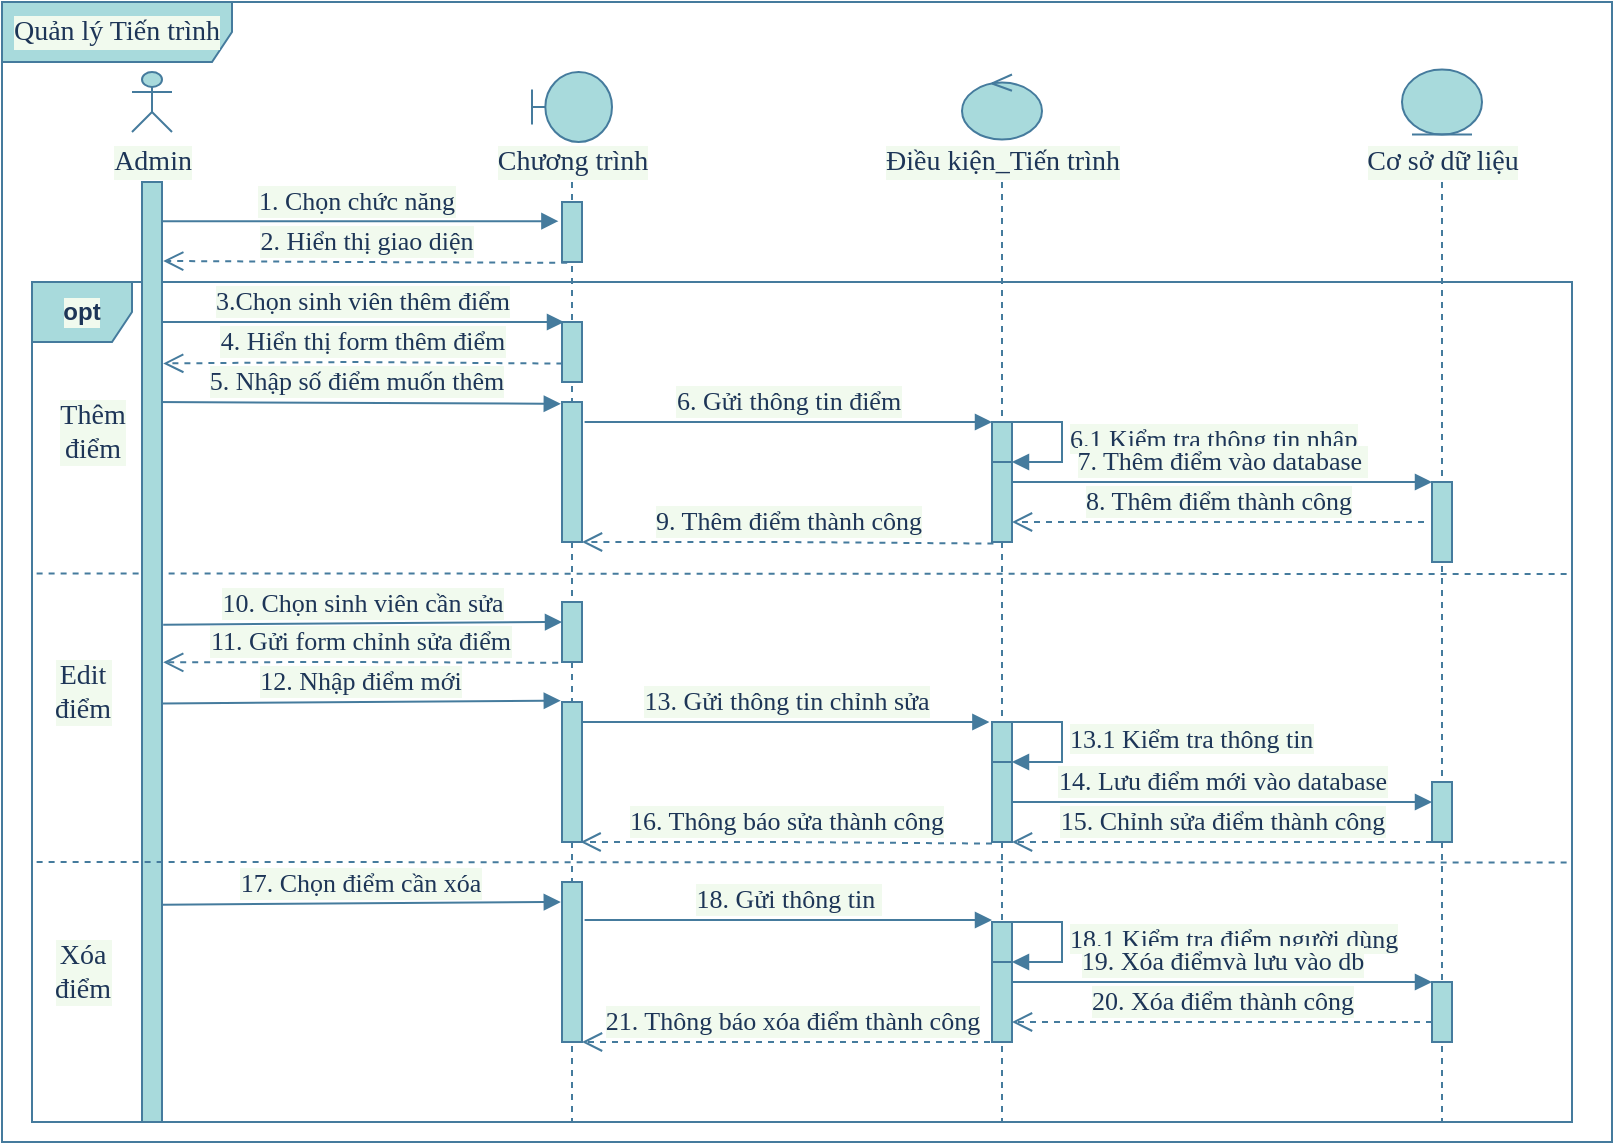 <mxfile version="16.5.6" type="device"><diagram id="BL0GEaHk0kpFHW5b39tq" name="Page-1"><mxGraphModel dx="1038" dy="532" grid="1" gridSize="10" guides="1" tooltips="1" connect="1" arrows="1" fold="1" page="1" pageScale="1" pageWidth="850" pageHeight="1100" background="none" math="0" shadow="0"><root><mxCell id="0"/><mxCell id="1" parent="0"/><mxCell id="rDGWIjqveOHpRHsCvGuR-4" value="&lt;font style=&quot;font-size: 14px&quot; face=&quot;Times New Roman&quot;&gt;Quản lý Tiến trình&lt;/font&gt;" style="shape=umlFrame;whiteSpace=wrap;html=1;width=115;height=30;rounded=0;labelBackgroundColor=#F1FAEE;fillColor=#A8DADC;strokeColor=#457B9D;fontColor=#1D3557;" parent="1" vertex="1"><mxGeometry x="25" y="10" width="805" height="570" as="geometry"/></mxCell><mxCell id="rDGWIjqveOHpRHsCvGuR-5" value="&lt;font style=&quot;font-size: 14px&quot;&gt;Admin&lt;/font&gt;" style="shape=umlActor;verticalLabelPosition=bottom;verticalAlign=top;html=1;fontFamily=Times New Roman;fontSize=13;rounded=0;labelBackgroundColor=#F1FAEE;fillColor=#A8DADC;strokeColor=#457B9D;fontColor=#1D3557;" parent="1" vertex="1"><mxGeometry x="90" y="45" width="20" height="30" as="geometry"/></mxCell><mxCell id="rDGWIjqveOHpRHsCvGuR-11" value="&lt;b&gt;opt&lt;/b&gt;" style="shape=umlFrame;whiteSpace=wrap;html=1;width=50;height=30;rounded=0;labelBackgroundColor=#F1FAEE;fillColor=#A8DADC;strokeColor=#457B9D;fontColor=#1D3557;" parent="1" vertex="1"><mxGeometry x="40" y="150" width="770" height="420" as="geometry"/></mxCell><mxCell id="rDGWIjqveOHpRHsCvGuR-12" value="" style="shape=umlBoundary;whiteSpace=wrap;html=1;fontFamily=Times New Roman;fontSize=13;rounded=0;labelBackgroundColor=#F1FAEE;fillColor=#A8DADC;strokeColor=#457B9D;fontColor=#1D3557;" parent="1" vertex="1"><mxGeometry x="290" y="45" width="40" height="35" as="geometry"/></mxCell><mxCell id="rDGWIjqveOHpRHsCvGuR-13" value="" style="ellipse;shape=umlControl;whiteSpace=wrap;html=1;fontFamily=Times New Roman;fontSize=13;rounded=0;labelBackgroundColor=#F1FAEE;fillColor=#A8DADC;strokeColor=#457B9D;fontColor=#1D3557;" parent="1" vertex="1"><mxGeometry x="505" y="46.25" width="40" height="32.5" as="geometry"/></mxCell><mxCell id="rDGWIjqveOHpRHsCvGuR-14" value="" style="ellipse;shape=umlEntity;whiteSpace=wrap;html=1;fontFamily=Times New Roman;fontSize=13;rounded=0;labelBackgroundColor=#F1FAEE;fillColor=#A8DADC;strokeColor=#457B9D;fontColor=#1D3557;" parent="1" vertex="1"><mxGeometry x="725" y="43.75" width="40" height="32.5" as="geometry"/></mxCell><mxCell id="rDGWIjqveOHpRHsCvGuR-17" value="" style="shape=umlLifeline;perimeter=lifelinePerimeter;whiteSpace=wrap;html=1;container=1;collapsible=0;recursiveResize=0;outlineConnect=0;size=0;rounded=0;labelBackgroundColor=#F1FAEE;fillColor=#A8DADC;strokeColor=#457B9D;fontColor=#1D3557;" parent="1" vertex="1"><mxGeometry x="95" y="100" width="10" height="470" as="geometry"/></mxCell><mxCell id="rDGWIjqveOHpRHsCvGuR-18" value="" style="shape=umlLifeline;perimeter=lifelinePerimeter;whiteSpace=wrap;html=1;container=1;collapsible=0;recursiveResize=0;outlineConnect=0;size=0;rounded=0;labelBackgroundColor=#F1FAEE;fillColor=#A8DADC;strokeColor=#457B9D;fontColor=#1D3557;" parent="1" vertex="1"><mxGeometry x="305" y="100" width="10" height="470" as="geometry"/></mxCell><mxCell id="rDGWIjqveOHpRHsCvGuR-25" value="" style="html=1;points=[];perimeter=orthogonalPerimeter;fontSize=13;fontFamily=Times New Roman;rounded=0;labelBackgroundColor=#F1FAEE;fillColor=#A8DADC;strokeColor=#457B9D;fontColor=#1D3557;" parent="rDGWIjqveOHpRHsCvGuR-18" vertex="1"><mxGeometry y="10" width="10" height="30" as="geometry"/></mxCell><mxCell id="rDGWIjqveOHpRHsCvGuR-30" value="" style="html=1;points=[];perimeter=orthogonalPerimeter;fontSize=13;fontFamily=Times New Roman;rounded=0;labelBackgroundColor=#F1FAEE;fillColor=#A8DADC;strokeColor=#457B9D;fontColor=#1D3557;" parent="rDGWIjqveOHpRHsCvGuR-18" vertex="1"><mxGeometry y="70" width="10" height="30" as="geometry"/></mxCell><mxCell id="rDGWIjqveOHpRHsCvGuR-35" value="" style="html=1;points=[];perimeter=orthogonalPerimeter;fontSize=13;fontFamily=Times New Roman;rounded=0;labelBackgroundColor=#F1FAEE;fillColor=#A8DADC;strokeColor=#457B9D;fontColor=#1D3557;" parent="rDGWIjqveOHpRHsCvGuR-18" vertex="1"><mxGeometry y="110" width="10" height="70" as="geometry"/></mxCell><mxCell id="rDGWIjqveOHpRHsCvGuR-52" value="" style="html=1;points=[];perimeter=orthogonalPerimeter;fontSize=13;fontFamily=Times New Roman;rounded=0;labelBackgroundColor=#F1FAEE;fillColor=#A8DADC;strokeColor=#457B9D;fontColor=#1D3557;" parent="rDGWIjqveOHpRHsCvGuR-18" vertex="1"><mxGeometry y="210" width="10" height="30" as="geometry"/></mxCell><mxCell id="rDGWIjqveOHpRHsCvGuR-57" value="" style="html=1;points=[];perimeter=orthogonalPerimeter;fontSize=13;fontFamily=Times New Roman;rounded=0;labelBackgroundColor=#F1FAEE;fillColor=#A8DADC;strokeColor=#457B9D;fontColor=#1D3557;" parent="rDGWIjqveOHpRHsCvGuR-18" vertex="1"><mxGeometry y="260" width="10" height="70" as="geometry"/></mxCell><mxCell id="rDGWIjqveOHpRHsCvGuR-73" value="" style="html=1;points=[];perimeter=orthogonalPerimeter;fontSize=13;fontFamily=Times New Roman;rounded=0;labelBackgroundColor=#F1FAEE;fillColor=#A8DADC;strokeColor=#457B9D;fontColor=#1D3557;" parent="rDGWIjqveOHpRHsCvGuR-18" vertex="1"><mxGeometry y="350" width="10" height="80" as="geometry"/></mxCell><mxCell id="rDGWIjqveOHpRHsCvGuR-20" value="" style="shape=umlLifeline;perimeter=lifelinePerimeter;whiteSpace=wrap;html=1;container=1;collapsible=0;recursiveResize=0;outlineConnect=0;size=0;rounded=0;labelBackgroundColor=#F1FAEE;fillColor=#A8DADC;strokeColor=#457B9D;fontColor=#1D3557;" parent="1" vertex="1"><mxGeometry x="520" y="100" width="10" height="470" as="geometry"/></mxCell><mxCell id="rDGWIjqveOHpRHsCvGuR-36" value="" style="html=1;points=[];perimeter=orthogonalPerimeter;fontSize=13;fontFamily=Times New Roman;rounded=0;labelBackgroundColor=#F1FAEE;fillColor=#A8DADC;strokeColor=#457B9D;fontColor=#1D3557;" parent="rDGWIjqveOHpRHsCvGuR-20" vertex="1"><mxGeometry y="120" width="10" height="50" as="geometry"/></mxCell><mxCell id="rDGWIjqveOHpRHsCvGuR-41" value="" style="html=1;points=[];perimeter=orthogonalPerimeter;fontSize=13;fontFamily=Times New Roman;rounded=0;labelBackgroundColor=#F1FAEE;fillColor=#A8DADC;strokeColor=#457B9D;fontColor=#1D3557;" parent="rDGWIjqveOHpRHsCvGuR-20" vertex="1"><mxGeometry y="140" width="10" height="40" as="geometry"/></mxCell><mxCell id="rDGWIjqveOHpRHsCvGuR-42" value="6.1 Kiểm tra thông tin nhập" style="edgeStyle=orthogonalEdgeStyle;html=1;align=left;spacingLeft=2;endArrow=block;rounded=0;entryX=1;entryY=0;fontSize=13;fontFamily=Times New Roman;fontColor=#1D3557;labelBackgroundColor=#F1FAEE;strokeColor=#457B9D;" parent="rDGWIjqveOHpRHsCvGuR-20" target="rDGWIjqveOHpRHsCvGuR-41" edge="1"><mxGeometry relative="1" as="geometry"><mxPoint x="5" y="120" as="sourcePoint"/><Array as="points"><mxPoint x="35" y="120"/></Array></mxGeometry></mxCell><mxCell id="rDGWIjqveOHpRHsCvGuR-61" value="" style="html=1;points=[];perimeter=orthogonalPerimeter;fontSize=13;fontFamily=Times New Roman;rounded=0;labelBackgroundColor=#F1FAEE;fillColor=#A8DADC;strokeColor=#457B9D;fontColor=#1D3557;" parent="rDGWIjqveOHpRHsCvGuR-20" vertex="1"><mxGeometry y="270" width="10" height="50" as="geometry"/></mxCell><mxCell id="rDGWIjqveOHpRHsCvGuR-64" value="" style="html=1;points=[];perimeter=orthogonalPerimeter;fontFamily=Times New Roman;fontSize=13;rounded=0;labelBackgroundColor=#F1FAEE;fillColor=#A8DADC;strokeColor=#457B9D;fontColor=#1D3557;" parent="rDGWIjqveOHpRHsCvGuR-20" vertex="1"><mxGeometry y="290" width="10" height="40" as="geometry"/></mxCell><mxCell id="rDGWIjqveOHpRHsCvGuR-65" value="13.1 Kiểm tra thông tin" style="edgeStyle=orthogonalEdgeStyle;html=1;align=left;spacingLeft=2;endArrow=block;rounded=0;entryX=1;entryY=0;fontFamily=Times New Roman;fontSize=13;fontColor=#1D3557;labelBackgroundColor=#F1FAEE;strokeColor=#457B9D;" parent="rDGWIjqveOHpRHsCvGuR-20" target="rDGWIjqveOHpRHsCvGuR-64" edge="1"><mxGeometry relative="1" as="geometry"><mxPoint x="5" y="270" as="sourcePoint"/><Array as="points"><mxPoint x="35" y="270"/></Array></mxGeometry></mxCell><mxCell id="rDGWIjqveOHpRHsCvGuR-75" value="" style="html=1;points=[];perimeter=orthogonalPerimeter;fontSize=13;fontFamily=Times New Roman;rounded=0;labelBackgroundColor=#F1FAEE;fillColor=#A8DADC;strokeColor=#457B9D;fontColor=#1D3557;" parent="rDGWIjqveOHpRHsCvGuR-20" vertex="1"><mxGeometry y="370" width="10" height="50" as="geometry"/></mxCell><mxCell id="rDGWIjqveOHpRHsCvGuR-77" value="" style="html=1;points=[];perimeter=orthogonalPerimeter;fontFamily=Times New Roman;fontSize=13;rounded=0;labelBackgroundColor=#F1FAEE;fillColor=#A8DADC;strokeColor=#457B9D;fontColor=#1D3557;" parent="rDGWIjqveOHpRHsCvGuR-20" vertex="1"><mxGeometry y="390" width="10" height="40" as="geometry"/></mxCell><mxCell id="rDGWIjqveOHpRHsCvGuR-78" value="18.1 Kiểm tra điểm người dùng" style="edgeStyle=orthogonalEdgeStyle;html=1;align=left;spacingLeft=2;endArrow=block;rounded=0;entryX=1;entryY=0;fontFamily=Times New Roman;fontSize=13;fontColor=#1D3557;labelBackgroundColor=#F1FAEE;strokeColor=#457B9D;" parent="rDGWIjqveOHpRHsCvGuR-20" target="rDGWIjqveOHpRHsCvGuR-77" edge="1"><mxGeometry relative="1" as="geometry"><mxPoint x="5" y="370" as="sourcePoint"/><Array as="points"><mxPoint x="35" y="370"/></Array></mxGeometry></mxCell><mxCell id="rDGWIjqveOHpRHsCvGuR-21" value="" style="shape=umlLifeline;perimeter=lifelinePerimeter;whiteSpace=wrap;html=1;container=1;collapsible=0;recursiveResize=0;outlineConnect=0;size=0;rounded=0;labelBackgroundColor=#F1FAEE;fillColor=#A8DADC;strokeColor=#457B9D;fontColor=#1D3557;" parent="1" vertex="1"><mxGeometry x="740" y="100" width="10" height="470" as="geometry"/></mxCell><mxCell id="rDGWIjqveOHpRHsCvGuR-45" value="" style="html=1;points=[];perimeter=orthogonalPerimeter;fontSize=13;fontFamily=Times New Roman;rounded=0;labelBackgroundColor=#F1FAEE;fillColor=#A8DADC;strokeColor=#457B9D;fontColor=#1D3557;" parent="rDGWIjqveOHpRHsCvGuR-21" vertex="1"><mxGeometry y="150" width="10" height="40" as="geometry"/></mxCell><mxCell id="rDGWIjqveOHpRHsCvGuR-67" value="" style="html=1;points=[];perimeter=orthogonalPerimeter;fontSize=13;fontFamily=Times New Roman;rounded=0;labelBackgroundColor=#F1FAEE;fillColor=#A8DADC;strokeColor=#457B9D;fontColor=#1D3557;" parent="rDGWIjqveOHpRHsCvGuR-21" vertex="1"><mxGeometry y="300" width="10" height="30" as="geometry"/></mxCell><mxCell id="rDGWIjqveOHpRHsCvGuR-80" value="" style="html=1;points=[];perimeter=orthogonalPerimeter;fontSize=13;fontFamily=Times New Roman;rounded=0;labelBackgroundColor=#F1FAEE;fillColor=#A8DADC;strokeColor=#457B9D;fontColor=#1D3557;" parent="rDGWIjqveOHpRHsCvGuR-21" vertex="1"><mxGeometry y="400" width="10" height="30" as="geometry"/></mxCell><mxCell id="rDGWIjqveOHpRHsCvGuR-22" value="&lt;font style=&quot;font-size: 14px&quot;&gt;Chương trình&lt;/font&gt;" style="text;html=1;align=center;verticalAlign=middle;resizable=0;points=[];autosize=1;fontFamily=Times New Roman;fontSize=13;rounded=0;labelBackgroundColor=#F1FAEE;fontColor=#1D3557;" parent="1" vertex="1"><mxGeometry x="265" y="80" width="90" height="20" as="geometry"/></mxCell><mxCell id="rDGWIjqveOHpRHsCvGuR-23" value="&lt;font style=&quot;font-size: 14px&quot;&gt;Điều kiện_Tiến trình&lt;/font&gt;" style="text;html=1;align=center;verticalAlign=middle;resizable=0;points=[];autosize=1;fontFamily=Times New Roman;fontSize=13;rounded=0;labelBackgroundColor=#F1FAEE;fontColor=#1D3557;" parent="1" vertex="1"><mxGeometry x="460" y="80" width="130" height="20" as="geometry"/></mxCell><mxCell id="rDGWIjqveOHpRHsCvGuR-24" value="&lt;font style=&quot;font-size: 14px&quot;&gt;Cơ sở dữ liệu&lt;/font&gt;" style="text;html=1;align=center;verticalAlign=middle;resizable=0;points=[];autosize=1;fontFamily=Times New Roman;fontSize=13;rounded=0;labelBackgroundColor=#F1FAEE;fontColor=#1D3557;" parent="1" vertex="1"><mxGeometry x="700" y="80" width="90" height="20" as="geometry"/></mxCell><mxCell id="rDGWIjqveOHpRHsCvGuR-27" value="&lt;font style=&quot;font-size: 13px;&quot;&gt;1. Chọn chức năng&lt;/font&gt;" style="html=1;verticalAlign=bottom;endArrow=block;rounded=0;fontSize=13;entryX=-0.18;entryY=0.32;entryDx=0;entryDy=0;entryPerimeter=0;fontFamily=Times New Roman;fontColor=#1D3557;labelBackgroundColor=#F1FAEE;strokeColor=#457B9D;" parent="1" source="rDGWIjqveOHpRHsCvGuR-17" target="rDGWIjqveOHpRHsCvGuR-25" edge="1"><mxGeometry width="80" relative="1" as="geometry"><mxPoint x="205" y="120" as="sourcePoint"/><mxPoint x="285" y="120" as="targetPoint"/></mxGeometry></mxCell><mxCell id="rDGWIjqveOHpRHsCvGuR-29" value="&lt;font style=&quot;font-size: 13px;&quot;&gt;2. Hiển thị giao diện&lt;/font&gt;" style="html=1;verticalAlign=bottom;endArrow=open;dashed=1;endSize=8;rounded=0;fontSize=13;exitX=0.26;exitY=1.013;exitDx=0;exitDy=0;exitPerimeter=0;entryX=1.06;entryY=0.084;entryDx=0;entryDy=0;entryPerimeter=0;fontFamily=Times New Roman;fontColor=#1D3557;labelBackgroundColor=#F1FAEE;strokeColor=#457B9D;" parent="1" source="rDGWIjqveOHpRHsCvGuR-25" target="rDGWIjqveOHpRHsCvGuR-56" edge="1"><mxGeometry relative="1" as="geometry"><mxPoint x="285" y="140" as="sourcePoint"/><mxPoint x="110" y="140" as="targetPoint"/><Array as="points"><mxPoint x="200" y="140"/></Array></mxGeometry></mxCell><mxCell id="rDGWIjqveOHpRHsCvGuR-31" value="&lt;font style=&quot;font-size: 13px&quot;&gt;3.Chọn sinh viên thêm điểm&lt;/font&gt;" style="html=1;verticalAlign=bottom;endArrow=block;rounded=0;fontSize=13;entryX=0.1;entryY=0;entryDx=0;entryDy=0;entryPerimeter=0;exitX=0.98;exitY=0.149;exitDx=0;exitDy=0;exitPerimeter=0;fontFamily=Times New Roman;fontColor=#1D3557;labelBackgroundColor=#F1FAEE;strokeColor=#457B9D;" parent="1" source="rDGWIjqveOHpRHsCvGuR-56" target="rDGWIjqveOHpRHsCvGuR-30" edge="1"><mxGeometry width="80" relative="1" as="geometry"><mxPoint x="99.5" y="170" as="sourcePoint"/><mxPoint x="285" y="170" as="targetPoint"/></mxGeometry></mxCell><mxCell id="rDGWIjqveOHpRHsCvGuR-33" value="&lt;font style=&quot;font-size: 13px&quot;&gt;4. Hiển thị form thêm điểm&lt;/font&gt;" style="html=1;verticalAlign=bottom;endArrow=open;dashed=1;endSize=8;rounded=0;fontSize=13;exitX=0.02;exitY=0.693;exitDx=0;exitDy=0;exitPerimeter=0;entryX=1.06;entryY=0.193;entryDx=0;entryDy=0;entryPerimeter=0;fontFamily=Times New Roman;fontColor=#1D3557;labelBackgroundColor=#F1FAEE;strokeColor=#457B9D;" parent="1" source="rDGWIjqveOHpRHsCvGuR-30" target="rDGWIjqveOHpRHsCvGuR-56" edge="1"><mxGeometry relative="1" as="geometry"><mxPoint x="300" y="190" as="sourcePoint"/><mxPoint x="110" y="190" as="targetPoint"/><Array as="points"><mxPoint x="200" y="190"/></Array></mxGeometry></mxCell><mxCell id="rDGWIjqveOHpRHsCvGuR-34" value="&lt;span style=&quot;font-size: 13px&quot;&gt;5. Nhập số điểm muốn thêm&lt;/span&gt;" style="html=1;verticalAlign=bottom;endArrow=block;rounded=0;fontSize=13;entryX=-0.06;entryY=0.013;entryDx=0;entryDy=0;entryPerimeter=0;fontFamily=Times New Roman;fontColor=#1D3557;labelBackgroundColor=#F1FAEE;strokeColor=#457B9D;" parent="1" target="rDGWIjqveOHpRHsCvGuR-35" edge="1"><mxGeometry width="80" relative="1" as="geometry"><mxPoint x="99.5" y="210" as="sourcePoint"/><mxPoint x="285" y="210" as="targetPoint"/></mxGeometry></mxCell><mxCell id="rDGWIjqveOHpRHsCvGuR-40" value="&lt;font style=&quot;font-size: 13px&quot;&gt;6. Gửi thông tin điểm&lt;/font&gt;" style="html=1;verticalAlign=bottom;endArrow=block;rounded=0;fontSize=13;entryX=-0.18;entryY=0.32;entryDx=0;entryDy=0;entryPerimeter=0;fontFamily=Times New Roman;fontColor=#1D3557;labelBackgroundColor=#F1FAEE;strokeColor=#457B9D;" parent="1" edge="1"><mxGeometry width="80" relative="1" as="geometry"><mxPoint x="316.3" y="220.0" as="sourcePoint"/><mxPoint x="520" y="220.0" as="targetPoint"/></mxGeometry></mxCell><mxCell id="rDGWIjqveOHpRHsCvGuR-43" value="&lt;font style=&quot;font-size: 13px&quot;&gt;7. Thêm điểm vào database&amp;nbsp;&lt;/font&gt;" style="html=1;verticalAlign=bottom;endArrow=block;rounded=0;fontSize=13;entryX=0;entryY=0;entryDx=0;entryDy=0;entryPerimeter=0;fontFamily=Times New Roman;fontColor=#1D3557;labelBackgroundColor=#F1FAEE;strokeColor=#457B9D;" parent="1" target="rDGWIjqveOHpRHsCvGuR-45" edge="1"><mxGeometry width="80" relative="1" as="geometry"><mxPoint x="530" y="250" as="sourcePoint"/><mxPoint x="733.7" y="250" as="targetPoint"/></mxGeometry></mxCell><mxCell id="rDGWIjqveOHpRHsCvGuR-46" value="&lt;font style=&quot;font-size: 13px&quot;&gt;8. Thêm điểm thành công&lt;/font&gt;" style="html=1;verticalAlign=bottom;endArrow=open;dashed=1;endSize=8;rounded=0;fontSize=13;fontFamily=Times New Roman;fontColor=#1D3557;labelBackgroundColor=#F1FAEE;strokeColor=#457B9D;" parent="1" edge="1"><mxGeometry relative="1" as="geometry"><mxPoint x="736" y="270" as="sourcePoint"/><mxPoint x="530" y="270" as="targetPoint"/><Array as="points"><mxPoint x="630.5" y="270"/></Array></mxGeometry></mxCell><mxCell id="rDGWIjqveOHpRHsCvGuR-47" value="&lt;font style=&quot;font-size: 13px&quot;&gt;9. Thêm điểm thành công&lt;/font&gt;" style="html=1;verticalAlign=bottom;endArrow=open;dashed=1;endSize=8;rounded=0;fontSize=13;exitX=0.02;exitY=0.693;exitDx=0;exitDy=0;exitPerimeter=0;fontFamily=Times New Roman;fontColor=#1D3557;labelBackgroundColor=#F1FAEE;strokeColor=#457B9D;" parent="1" edge="1"><mxGeometry relative="1" as="geometry"><mxPoint x="520.7" y="280.79" as="sourcePoint"/><mxPoint x="315" y="280" as="targetPoint"/><Array as="points"><mxPoint x="415.5" y="280"/></Array></mxGeometry></mxCell><mxCell id="rDGWIjqveOHpRHsCvGuR-49" value="" style="endArrow=none;dashed=1;html=1;rounded=0;fontFamily=Times New Roman;fontSize=13;exitX=0.003;exitY=0.347;exitDx=0;exitDy=0;exitPerimeter=0;fontColor=#1D3557;labelBackgroundColor=#F1FAEE;strokeColor=#457B9D;" parent="1" source="rDGWIjqveOHpRHsCvGuR-11" edge="1"><mxGeometry width="50" height="50" relative="1" as="geometry"><mxPoint x="105" y="300" as="sourcePoint"/><mxPoint x="810" y="296" as="targetPoint"/></mxGeometry></mxCell><mxCell id="rDGWIjqveOHpRHsCvGuR-50" value="&lt;font style=&quot;font-size: 14px&quot;&gt;Thêm &lt;br&gt;điểm&lt;br&gt;&lt;/font&gt;" style="text;html=1;align=center;verticalAlign=middle;resizable=0;points=[];autosize=1;fontSize=13;fontFamily=Times New Roman;rounded=0;labelBackgroundColor=#F1FAEE;fontColor=#1D3557;" parent="1" vertex="1"><mxGeometry x="45" y="205" width="50" height="40" as="geometry"/></mxCell><mxCell id="rDGWIjqveOHpRHsCvGuR-53" value="&lt;font style=&quot;font-size: 13px&quot;&gt;10. Chọn sinh viên cần sửa&lt;/font&gt;" style="html=1;verticalAlign=bottom;endArrow=block;rounded=0;fontSize=13;entryX=0.1;entryY=0;entryDx=0;entryDy=0;entryPerimeter=0;exitX=1.06;exitY=0.471;exitDx=0;exitDy=0;exitPerimeter=0;fontFamily=Times New Roman;fontColor=#1D3557;labelBackgroundColor=#F1FAEE;strokeColor=#457B9D;" parent="1" source="rDGWIjqveOHpRHsCvGuR-56" edge="1"><mxGeometry width="80" relative="1" as="geometry"><mxPoint x="98.5" y="320" as="sourcePoint"/><mxPoint x="305" y="320" as="targetPoint"/></mxGeometry></mxCell><mxCell id="rDGWIjqveOHpRHsCvGuR-55" value="&lt;font style=&quot;font-size: 13px&quot;&gt;11. Gửi form chỉnh sửa điểm&lt;/font&gt;" style="html=1;verticalAlign=bottom;endArrow=open;dashed=1;endSize=8;rounded=0;fontSize=13;exitX=0.26;exitY=1.013;exitDx=0;exitDy=0;exitPerimeter=0;entryX=1.06;entryY=0.511;entryDx=0;entryDy=0;entryPerimeter=0;fontFamily=Times New Roman;fontColor=#1D3557;labelBackgroundColor=#F1FAEE;strokeColor=#457B9D;" parent="1" target="rDGWIjqveOHpRHsCvGuR-56" edge="1"><mxGeometry relative="1" as="geometry"><mxPoint x="303.1" y="340.39" as="sourcePoint"/><mxPoint x="100" y="340" as="targetPoint"/><Array as="points"><mxPoint x="195.5" y="340"/></Array></mxGeometry></mxCell><mxCell id="rDGWIjqveOHpRHsCvGuR-56" value="" style="html=1;points=[];perimeter=orthogonalPerimeter;fontFamily=Times New Roman;fontSize=12;rounded=0;labelBackgroundColor=#F1FAEE;fillColor=#A8DADC;strokeColor=#457B9D;fontColor=#1D3557;" parent="1" vertex="1"><mxGeometry x="95" y="100" width="10" height="470" as="geometry"/></mxCell><mxCell id="rDGWIjqveOHpRHsCvGuR-59" value="&lt;font style=&quot;font-size: 13px&quot;&gt;12. Nhập điểm mới&lt;/font&gt;" style="html=1;verticalAlign=bottom;endArrow=block;rounded=0;fontSize=13;entryX=0.1;entryY=0;entryDx=0;entryDy=0;entryPerimeter=0;exitX=1.06;exitY=0.471;exitDx=0;exitDy=0;exitPerimeter=0;fontFamily=Times New Roman;fontColor=#1D3557;labelBackgroundColor=#F1FAEE;strokeColor=#457B9D;" parent="1" edge="1"><mxGeometry width="80" relative="1" as="geometry"><mxPoint x="105.0" y="360.69" as="sourcePoint"/><mxPoint x="304.4" y="359.32" as="targetPoint"/></mxGeometry></mxCell><mxCell id="rDGWIjqveOHpRHsCvGuR-62" value="&lt;font style=&quot;font-size: 13px;&quot;&gt;13. Gửi thông tin chỉnh sửa&lt;/font&gt;" style="html=1;verticalAlign=bottom;endArrow=block;rounded=0;fontSize=13;entryX=-0.18;entryY=0.32;entryDx=0;entryDy=0;entryPerimeter=0;fontFamily=Times New Roman;fontColor=#1D3557;labelBackgroundColor=#F1FAEE;strokeColor=#457B9D;" parent="1" edge="1"><mxGeometry width="80" relative="1" as="geometry"><mxPoint x="315.0" y="370" as="sourcePoint"/><mxPoint x="518.7" y="370" as="targetPoint"/></mxGeometry></mxCell><mxCell id="rDGWIjqveOHpRHsCvGuR-66" value="&lt;font style=&quot;font-size: 13px&quot;&gt;14. Lưu điểm mới vào database&lt;/font&gt;" style="html=1;verticalAlign=bottom;endArrow=block;rounded=0;fontSize=13;entryX=0;entryY=0;entryDx=0;entryDy=0;entryPerimeter=0;fontFamily=Times New Roman;fontColor=#1D3557;labelBackgroundColor=#F1FAEE;strokeColor=#457B9D;" parent="1" edge="1"><mxGeometry width="80" relative="1" as="geometry"><mxPoint x="530" y="410" as="sourcePoint"/><mxPoint x="740" y="410" as="targetPoint"/></mxGeometry></mxCell><mxCell id="rDGWIjqveOHpRHsCvGuR-68" value="&lt;font style=&quot;font-size: 13px&quot;&gt;15. Chỉnh sửa điểm thành công&lt;/font&gt;" style="html=1;verticalAlign=bottom;endArrow=open;dashed=1;endSize=8;rounded=0;fontSize=13;fontFamily=Times New Roman;fontColor=#1D3557;labelBackgroundColor=#F1FAEE;strokeColor=#457B9D;" parent="1" edge="1"><mxGeometry relative="1" as="geometry"><mxPoint x="740" y="430" as="sourcePoint"/><mxPoint x="530" y="430" as="targetPoint"/><Array as="points"><mxPoint x="634.5" y="430"/></Array></mxGeometry></mxCell><mxCell id="rDGWIjqveOHpRHsCvGuR-69" value="" style="endArrow=none;dashed=1;html=1;rounded=0;fontFamily=Times New Roman;fontSize=13;exitX=0.003;exitY=0.347;exitDx=0;exitDy=0;exitPerimeter=0;fontColor=#1D3557;labelBackgroundColor=#F1FAEE;strokeColor=#457B9D;" parent="1" edge="1"><mxGeometry width="50" height="50" relative="1" as="geometry"><mxPoint x="42.31" y="440" as="sourcePoint"/><mxPoint x="810" y="440.26" as="targetPoint"/></mxGeometry></mxCell><mxCell id="rDGWIjqveOHpRHsCvGuR-70" value="&lt;font style=&quot;font-size: 13px&quot;&gt;16. Thông báo sửa thành công&lt;/font&gt;" style="html=1;verticalAlign=bottom;endArrow=open;dashed=1;endSize=8;rounded=0;fontSize=13;exitX=0.02;exitY=0.693;exitDx=0;exitDy=0;exitPerimeter=0;fontFamily=Times New Roman;fontColor=#1D3557;labelBackgroundColor=#F1FAEE;strokeColor=#457B9D;" parent="1" edge="1"><mxGeometry relative="1" as="geometry"><mxPoint x="520" y="430.79" as="sourcePoint"/><mxPoint x="314.3" y="430" as="targetPoint"/><Array as="points"><mxPoint x="414.8" y="430"/></Array></mxGeometry></mxCell><mxCell id="rDGWIjqveOHpRHsCvGuR-71" value="&lt;font style=&quot;font-size: 14px&quot;&gt;Edit&lt;br&gt;điểm&lt;br&gt;&lt;/font&gt;" style="text;html=1;align=center;verticalAlign=middle;resizable=0;points=[];autosize=1;fontSize=13;fontFamily=Times New Roman;rounded=0;labelBackgroundColor=#F1FAEE;fontColor=#1D3557;" parent="1" vertex="1"><mxGeometry x="45" y="335" width="40" height="40" as="geometry"/></mxCell><mxCell id="rDGWIjqveOHpRHsCvGuR-72" value="&lt;font&gt;&lt;font style=&quot;font-size: 14px&quot;&gt;Xóa&lt;/font&gt;&lt;br&gt;&lt;font style=&quot;font-size: 14px&quot;&gt;điểm&lt;/font&gt;&lt;br&gt;&lt;/font&gt;" style="text;html=1;align=center;verticalAlign=middle;resizable=0;points=[];autosize=1;fontSize=13;fontFamily=Times New Roman;rounded=0;labelBackgroundColor=#F1FAEE;fontColor=#1D3557;" parent="1" vertex="1"><mxGeometry x="45" y="475" width="40" height="40" as="geometry"/></mxCell><mxCell id="rDGWIjqveOHpRHsCvGuR-74" value="&lt;font style=&quot;font-size: 13px&quot;&gt;17. Chọn điểm cần xóa&lt;/font&gt;" style="html=1;verticalAlign=bottom;endArrow=block;rounded=0;fontSize=13;entryX=0.1;entryY=0;entryDx=0;entryDy=0;entryPerimeter=0;exitX=1.06;exitY=0.471;exitDx=0;exitDy=0;exitPerimeter=0;fontFamily=Times New Roman;fontColor=#1D3557;labelBackgroundColor=#F1FAEE;strokeColor=#457B9D;" parent="1" edge="1"><mxGeometry width="80" relative="1" as="geometry"><mxPoint x="105.0" y="461.37" as="sourcePoint"/><mxPoint x="304.4" y="460" as="targetPoint"/></mxGeometry></mxCell><mxCell id="rDGWIjqveOHpRHsCvGuR-76" value="&lt;font style=&quot;font-size: 13px&quot;&gt;18. Gửi thông tin&amp;nbsp;&lt;/font&gt;" style="html=1;verticalAlign=bottom;endArrow=block;rounded=0;fontSize=13;entryX=-0.18;entryY=0.32;entryDx=0;entryDy=0;entryPerimeter=0;fontFamily=Times New Roman;fontColor=#1D3557;labelBackgroundColor=#F1FAEE;strokeColor=#457B9D;" parent="1" edge="1"><mxGeometry width="80" relative="1" as="geometry"><mxPoint x="316.3" y="469" as="sourcePoint"/><mxPoint x="520" y="469" as="targetPoint"/></mxGeometry></mxCell><mxCell id="rDGWIjqveOHpRHsCvGuR-79" value="&lt;font style=&quot;font-size: 13px&quot;&gt;19. Xóa điểmvà lưu vào db&lt;/font&gt;" style="html=1;verticalAlign=bottom;endArrow=block;rounded=0;fontSize=13;entryX=0;entryY=0;entryDx=0;entryDy=0;entryPerimeter=0;fontFamily=Times New Roman;fontColor=#1D3557;labelBackgroundColor=#F1FAEE;strokeColor=#457B9D;" parent="1" edge="1"><mxGeometry width="80" relative="1" as="geometry"><mxPoint x="530" y="500" as="sourcePoint"/><mxPoint x="740" y="500" as="targetPoint"/></mxGeometry></mxCell><mxCell id="rDGWIjqveOHpRHsCvGuR-81" value="&lt;span style=&quot;font-size: 13px&quot;&gt;20. Xóa điểm thành công&lt;/span&gt;" style="html=1;verticalAlign=bottom;endArrow=open;dashed=1;endSize=8;rounded=0;fontSize=13;fontFamily=Times New Roman;fontColor=#1D3557;labelBackgroundColor=#F1FAEE;strokeColor=#457B9D;" parent="1" edge="1"><mxGeometry relative="1" as="geometry"><mxPoint x="740" y="520" as="sourcePoint"/><mxPoint x="530" y="520" as="targetPoint"/><Array as="points"><mxPoint x="634.5" y="520"/></Array></mxGeometry></mxCell><mxCell id="rDGWIjqveOHpRHsCvGuR-82" value="&lt;font style=&quot;font-size: 13px&quot;&gt;21. Thông báo xóa điểm thành công&lt;/font&gt;" style="html=1;verticalAlign=bottom;endArrow=open;dashed=1;endSize=8;rounded=0;fontSize=13;fontFamily=Times New Roman;fontColor=#1D3557;labelBackgroundColor=#F1FAEE;strokeColor=#457B9D;" parent="1" edge="1"><mxGeometry relative="1" as="geometry"><mxPoint x="525" y="530" as="sourcePoint"/><mxPoint x="315" y="530" as="targetPoint"/><Array as="points"><mxPoint x="419.5" y="530"/></Array></mxGeometry></mxCell></root></mxGraphModel></diagram></mxfile>